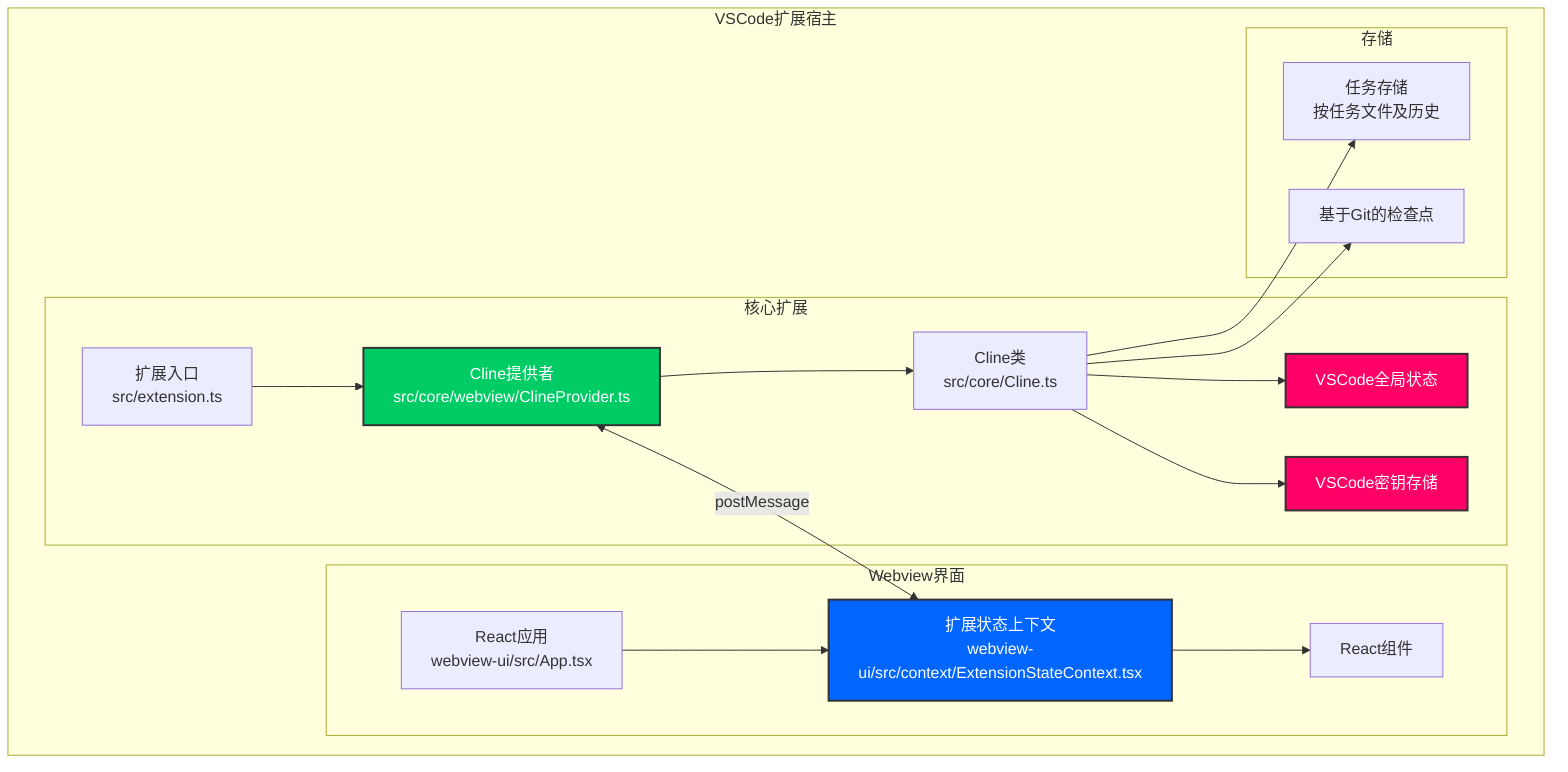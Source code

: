 graph TB
    subgraph VSCode扩展宿主
        subgraph 核心扩展
            ExtensionEntry[扩展入口<br/>src/extension.ts]
            ClineProvider[Cline提供者<br/>src/core/webview/ClineProvider.ts]
            ClineClass[Cline类<br/>src/core/Cline.ts]
            GlobalState[VSCode全局状态]
            SecretsStorage[VSCode密钥存储]
        end

        subgraph Webview界面
            WebviewApp[React应用<br/>webview-ui/src/App.tsx]
            ExtStateContext[扩展状态上下文<br/>webview-ui/src/context/ExtensionStateContext.tsx]
            ReactComponents[React组件]
        end

        subgraph 存储
            TaskStorage[任务存储<br/>按任务文件及历史]
            CheckpointSystem[基于Git的检查点]
        end
    end

    %% 核心扩展数据流
    ExtensionEntry --> ClineProvider
    ClineProvider --> ClineClass
    ClineClass --> GlobalState
    ClineClass --> SecretsStorage
    ClineClass --> TaskStorage
    ClineClass --> CheckpointSystem

    %% Webview数据流
    WebviewApp --> ExtStateContext
    ExtStateContext --> ReactComponents

    %% 双向通信
    ClineProvider <-->|postMessage| ExtStateContext

    style GlobalState fill:#ff0066,stroke:#333,stroke-width:2px,color:#ffffff
    style SecretsStorage fill:#ff0066,stroke:#333,stroke-width:2px,color:#ffffff
    style ExtStateContext fill:#0066ff,stroke:#333,stroke-width:2px,color:#ffffff
    style ClineProvider fill:#00cc66,stroke:#333,stroke-width:2px,color:#ffffff